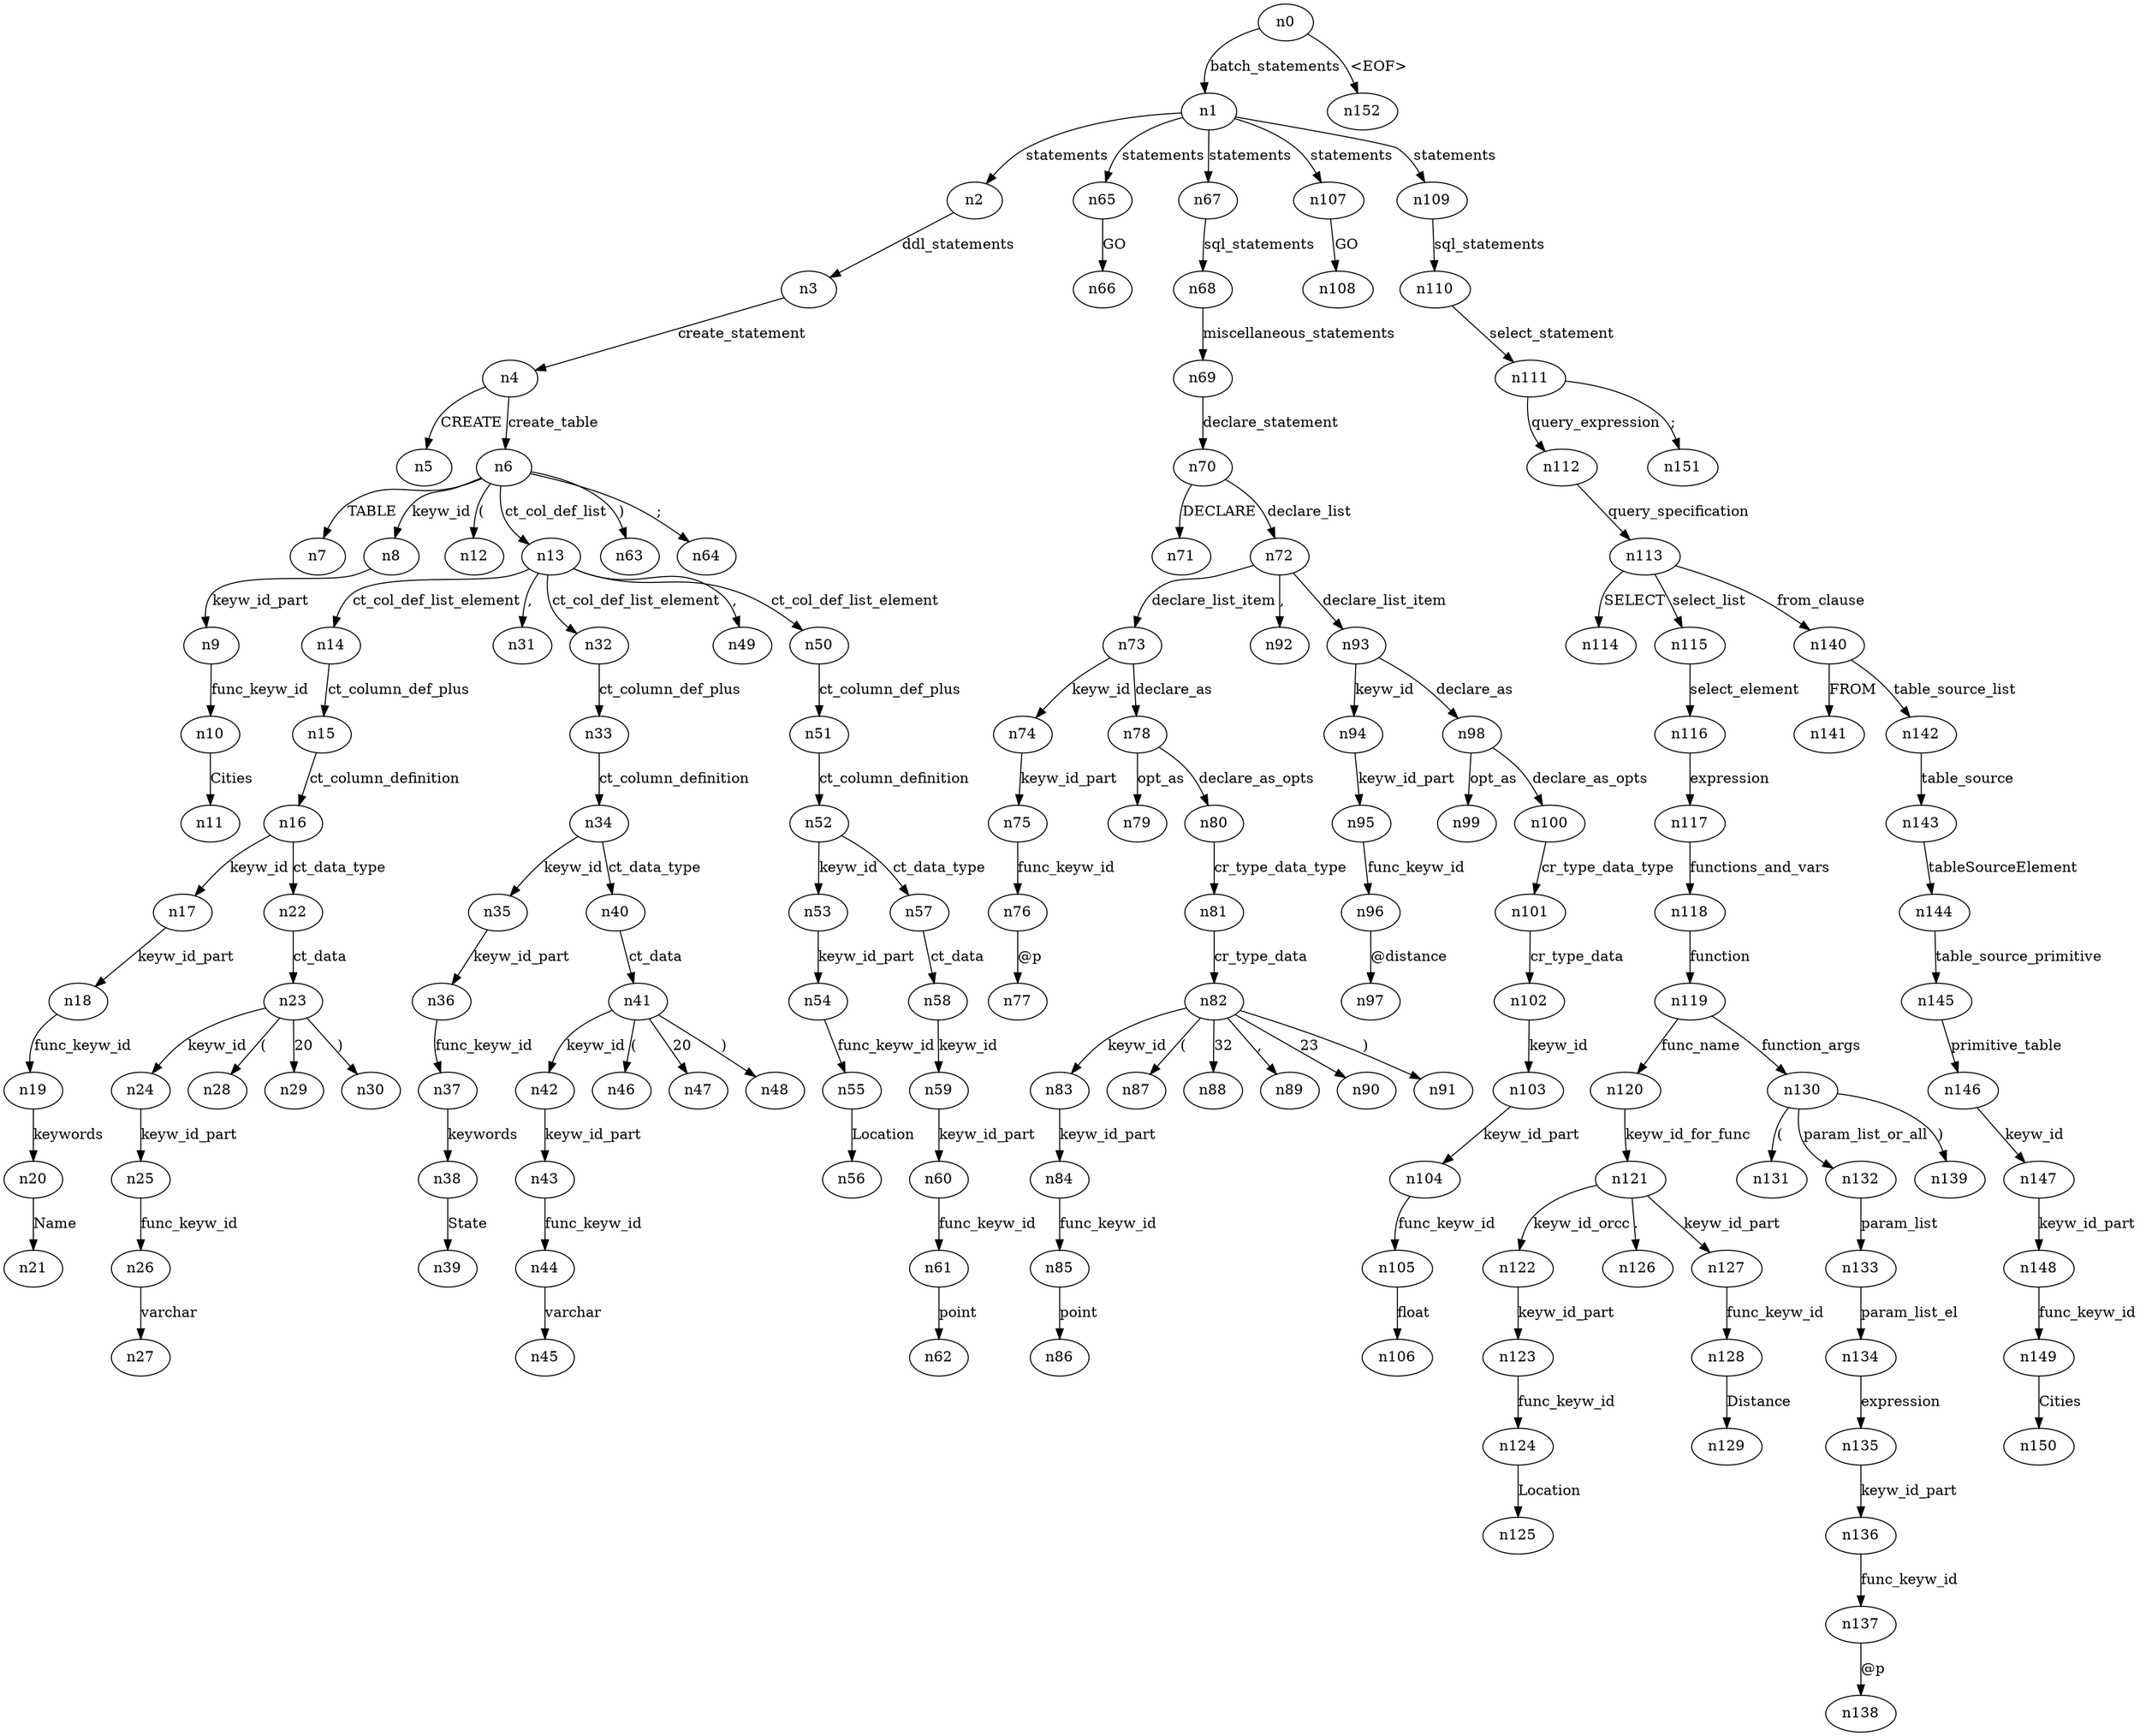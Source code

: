 digraph ParseTree {
  n0 -> n1 [label="batch_statements"];
  n1 -> n2 [label="statements"];
  n2 -> n3 [label="ddl_statements"];
  n3 -> n4 [label="create_statement"];
  n4 -> n5 [label="CREATE"];
  n4 -> n6 [label="create_table"];
  n6 -> n7 [label="TABLE"];
  n6 -> n8 [label="keyw_id"];
  n8 -> n9 [label="keyw_id_part"];
  n9 -> n10 [label="func_keyw_id"];
  n10 -> n11 [label="Cities"];
  n6 -> n12 [label="("];
  n6 -> n13 [label="ct_col_def_list"];
  n13 -> n14 [label="ct_col_def_list_element"];
  n14 -> n15 [label="ct_column_def_plus"];
  n15 -> n16 [label="ct_column_definition"];
  n16 -> n17 [label="keyw_id"];
  n17 -> n18 [label="keyw_id_part"];
  n18 -> n19 [label="func_keyw_id"];
  n19 -> n20 [label="keywords"];
  n20 -> n21 [label="Name"];
  n16 -> n22 [label="ct_data_type"];
  n22 -> n23 [label="ct_data"];
  n23 -> n24 [label="keyw_id"];
  n24 -> n25 [label="keyw_id_part"];
  n25 -> n26 [label="func_keyw_id"];
  n26 -> n27 [label="varchar"];
  n23 -> n28 [label="("];
  n23 -> n29 [label="20"];
  n23 -> n30 [label=")"];
  n13 -> n31 [label=","];
  n13 -> n32 [label="ct_col_def_list_element"];
  n32 -> n33 [label="ct_column_def_plus"];
  n33 -> n34 [label="ct_column_definition"];
  n34 -> n35 [label="keyw_id"];
  n35 -> n36 [label="keyw_id_part"];
  n36 -> n37 [label="func_keyw_id"];
  n37 -> n38 [label="keywords"];
  n38 -> n39 [label="State"];
  n34 -> n40 [label="ct_data_type"];
  n40 -> n41 [label="ct_data"];
  n41 -> n42 [label="keyw_id"];
  n42 -> n43 [label="keyw_id_part"];
  n43 -> n44 [label="func_keyw_id"];
  n44 -> n45 [label="varchar"];
  n41 -> n46 [label="("];
  n41 -> n47 [label="20"];
  n41 -> n48 [label=")"];
  n13 -> n49 [label=","];
  n13 -> n50 [label="ct_col_def_list_element"];
  n50 -> n51 [label="ct_column_def_plus"];
  n51 -> n52 [label="ct_column_definition"];
  n52 -> n53 [label="keyw_id"];
  n53 -> n54 [label="keyw_id_part"];
  n54 -> n55 [label="func_keyw_id"];
  n55 -> n56 [label="Location"];
  n52 -> n57 [label="ct_data_type"];
  n57 -> n58 [label="ct_data"];
  n58 -> n59 [label="keyw_id"];
  n59 -> n60 [label="keyw_id_part"];
  n60 -> n61 [label="func_keyw_id"];
  n61 -> n62 [label="point"];
  n6 -> n63 [label=")"];
  n6 -> n64 [label=";"];
  n1 -> n65 [label="statements"];
  n65 -> n66 [label="GO"];
  n1 -> n67 [label="statements"];
  n67 -> n68 [label="sql_statements"];
  n68 -> n69 [label="miscellaneous_statements"];
  n69 -> n70 [label="declare_statement"];
  n70 -> n71 [label="DECLARE"];
  n70 -> n72 [label="declare_list"];
  n72 -> n73 [label="declare_list_item"];
  n73 -> n74 [label="keyw_id"];
  n74 -> n75 [label="keyw_id_part"];
  n75 -> n76 [label="func_keyw_id"];
  n76 -> n77 [label="@p"];
  n73 -> n78 [label="declare_as"];
  n78 -> n79 [label="opt_as"];
  n78 -> n80 [label="declare_as_opts"];
  n80 -> n81 [label="cr_type_data_type"];
  n81 -> n82 [label="cr_type_data"];
  n82 -> n83 [label="keyw_id"];
  n83 -> n84 [label="keyw_id_part"];
  n84 -> n85 [label="func_keyw_id"];
  n85 -> n86 [label="point"];
  n82 -> n87 [label="("];
  n82 -> n88 [label="32"];
  n82 -> n89 [label=","];
  n82 -> n90 [label="23"];
  n82 -> n91 [label=")"];
  n72 -> n92 [label=","];
  n72 -> n93 [label="declare_list_item"];
  n93 -> n94 [label="keyw_id"];
  n94 -> n95 [label="keyw_id_part"];
  n95 -> n96 [label="func_keyw_id"];
  n96 -> n97 [label="@distance"];
  n93 -> n98 [label="declare_as"];
  n98 -> n99 [label="opt_as"];
  n98 -> n100 [label="declare_as_opts"];
  n100 -> n101 [label="cr_type_data_type"];
  n101 -> n102 [label="cr_type_data"];
  n102 -> n103 [label="keyw_id"];
  n103 -> n104 [label="keyw_id_part"];
  n104 -> n105 [label="func_keyw_id"];
  n105 -> n106 [label="float"];
  n1 -> n107 [label="statements"];
  n107 -> n108 [label="GO"];
  n1 -> n109 [label="statements"];
  n109 -> n110 [label="sql_statements"];
  n110 -> n111 [label="select_statement"];
  n111 -> n112 [label="query_expression"];
  n112 -> n113 [label="query_specification"];
  n113 -> n114 [label="SELECT"];
  n113 -> n115 [label="select_list"];
  n115 -> n116 [label="select_element"];
  n116 -> n117 [label="expression"];
  n117 -> n118 [label="functions_and_vars"];
  n118 -> n119 [label="function"];
  n119 -> n120 [label="func_name"];
  n120 -> n121 [label="keyw_id_for_func"];
  n121 -> n122 [label="keyw_id_orcc"];
  n122 -> n123 [label="keyw_id_part"];
  n123 -> n124 [label="func_keyw_id"];
  n124 -> n125 [label="Location"];
  n121 -> n126 [label="."];
  n121 -> n127 [label="keyw_id_part"];
  n127 -> n128 [label="func_keyw_id"];
  n128 -> n129 [label="Distance"];
  n119 -> n130 [label="function_args"];
  n130 -> n131 [label="("];
  n130 -> n132 [label="param_list_or_all"];
  n132 -> n133 [label="param_list"];
  n133 -> n134 [label="param_list_el"];
  n134 -> n135 [label="expression"];
  n135 -> n136 [label="keyw_id_part"];
  n136 -> n137 [label="func_keyw_id"];
  n137 -> n138 [label="@p"];
  n130 -> n139 [label=")"];
  n113 -> n140 [label="from_clause"];
  n140 -> n141 [label="FROM"];
  n140 -> n142 [label="table_source_list"];
  n142 -> n143 [label="table_source"];
  n143 -> n144 [label="tableSourceElement"];
  n144 -> n145 [label="table_source_primitive"];
  n145 -> n146 [label="primitive_table"];
  n146 -> n147 [label="keyw_id"];
  n147 -> n148 [label="keyw_id_part"];
  n148 -> n149 [label="func_keyw_id"];
  n149 -> n150 [label="Cities"];
  n111 -> n151 [label=";"];
  n0 -> n152 [label="<EOF>"];
}